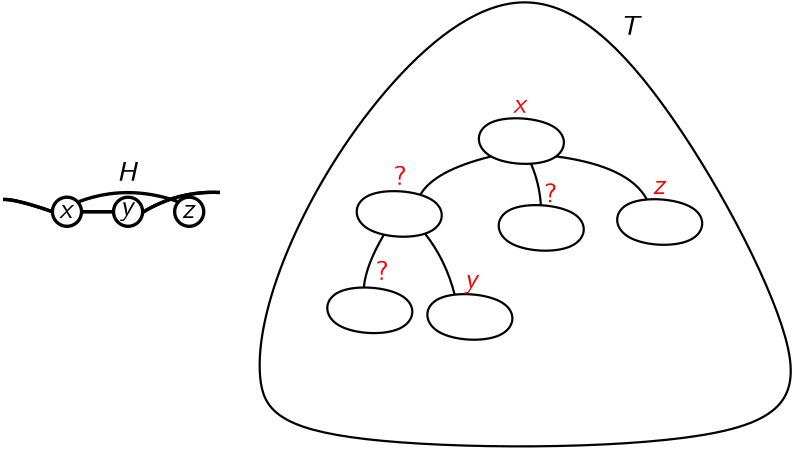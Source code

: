 <?xml version="1.0"?>
<!DOCTYPE ipe SYSTEM "ipe.dtd">
<ipe version="70218" creator="Ipe 7.2.24">
<info created="D:20211118125959" modified="D:20211118161543"/>
<preamble>\usepackage{sfmath}</preamble>
<ipestyle name="basic">
<symbol name="arrow/arc(spx)">
<path stroke="sym-stroke" fill="sym-stroke" pen="sym-pen">
0 0 m
-1 0.333 l
-1 -0.333 l
h
</path>
</symbol>
<symbol name="arrow/farc(spx)">
<path stroke="sym-stroke" fill="white" pen="sym-pen">
0 0 m
-1 0.333 l
-1 -0.333 l
h
</path>
</symbol>
<symbol name="arrow/ptarc(spx)">
<path stroke="sym-stroke" fill="sym-stroke" pen="sym-pen">
0 0 m
-1 0.333 l
-0.8 0 l
-1 -0.333 l
h
</path>
</symbol>
<symbol name="arrow/fptarc(spx)">
<path stroke="sym-stroke" fill="white" pen="sym-pen">
0 0 m
-1 0.333 l
-0.8 0 l
-1 -0.333 l
h
</path>
</symbol>
<symbol name="mark/circle(sx)" transformations="translations">
<path fill="sym-stroke">
0.6 0 0 0.6 0 0 e
0.4 0 0 0.4 0 0 e
</path>
</symbol>
<symbol name="mark/disk(sx)" transformations="translations">
<path fill="sym-stroke">
0.6 0 0 0.6 0 0 e
</path>
</symbol>
<symbol name="mark/fdisk(sfx)" transformations="translations">
<group>
<path fill="sym-fill">
0.5 0 0 0.5 0 0 e
</path>
<path fill="sym-stroke" fillrule="eofill">
0.6 0 0 0.6 0 0 e
0.4 0 0 0.4 0 0 e
</path>
</group>
</symbol>
<symbol name="mark/box(sx)" transformations="translations">
<path fill="sym-stroke" fillrule="eofill">
-0.6 -0.6 m
0.6 -0.6 l
0.6 0.6 l
-0.6 0.6 l
h
-0.4 -0.4 m
0.4 -0.4 l
0.4 0.4 l
-0.4 0.4 l
h
</path>
</symbol>
<symbol name="mark/square(sx)" transformations="translations">
<path fill="sym-stroke">
-0.6 -0.6 m
0.6 -0.6 l
0.6 0.6 l
-0.6 0.6 l
h
</path>
</symbol>
<symbol name="mark/fsquare(sfx)" transformations="translations">
<group>
<path fill="sym-fill">
-0.5 -0.5 m
0.5 -0.5 l
0.5 0.5 l
-0.5 0.5 l
h
</path>
<path fill="sym-stroke" fillrule="eofill">
-0.6 -0.6 m
0.6 -0.6 l
0.6 0.6 l
-0.6 0.6 l
h
-0.4 -0.4 m
0.4 -0.4 l
0.4 0.4 l
-0.4 0.4 l
h
</path>
</group>
</symbol>
<symbol name="mark/cross(sx)" transformations="translations">
<group>
<path fill="sym-stroke">
-0.43 -0.57 m
0.57 0.43 l
0.43 0.57 l
-0.57 -0.43 l
h
</path>
<path fill="sym-stroke">
-0.43 0.57 m
0.57 -0.43 l
0.43 -0.57 l
-0.57 0.43 l
h
</path>
</group>
</symbol>
<symbol name="arrow/fnormal(spx)">
<path stroke="sym-stroke" fill="white" pen="sym-pen">
0 0 m
-1 0.333 l
-1 -0.333 l
h
</path>
</symbol>
<symbol name="arrow/pointed(spx)">
<path stroke="sym-stroke" fill="sym-stroke" pen="sym-pen">
0 0 m
-1 0.333 l
-0.8 0 l
-1 -0.333 l
h
</path>
</symbol>
<symbol name="arrow/fpointed(spx)">
<path stroke="sym-stroke" fill="white" pen="sym-pen">
0 0 m
-1 0.333 l
-0.8 0 l
-1 -0.333 l
h
</path>
</symbol>
<symbol name="arrow/linear(spx)">
<path stroke="sym-stroke" pen="sym-pen">
-1 0.333 m
0 0 l
-1 -0.333 l
</path>
</symbol>
<symbol name="arrow/fdouble(spx)">
<path stroke="sym-stroke" fill="white" pen="sym-pen">
0 0 m
-1 0.333 l
-1 -0.333 l
h
-1 0 m
-2 0.333 l
-2 -0.333 l
h
</path>
</symbol>
<symbol name="arrow/double(spx)">
<path stroke="sym-stroke" fill="sym-stroke" pen="sym-pen">
0 0 m
-1 0.333 l
-1 -0.333 l
h
-1 0 m
-2 0.333 l
-2 -0.333 l
h
</path>
</symbol>
<symbol name="arrow/mid-normal(spx)">
<path stroke="sym-stroke" fill="sym-stroke" pen="sym-pen">
0.5 0 m
-0.5 0.333 l
-0.5 -0.333 l
h
</path>
</symbol>
<symbol name="arrow/mid-fnormal(spx)">
<path stroke="sym-stroke" fill="white" pen="sym-pen">
0.5 0 m
-0.5 0.333 l
-0.5 -0.333 l
h
</path>
</symbol>
<symbol name="arrow/mid-pointed(spx)">
<path stroke="sym-stroke" fill="sym-stroke" pen="sym-pen">
0.5 0 m
-0.5 0.333 l
-0.3 0 l
-0.5 -0.333 l
h
</path>
</symbol>
<symbol name="arrow/mid-fpointed(spx)">
<path stroke="sym-stroke" fill="white" pen="sym-pen">
0.5 0 m
-0.5 0.333 l
-0.3 0 l
-0.5 -0.333 l
h
</path>
</symbol>
<symbol name="arrow/mid-double(spx)">
<path stroke="sym-stroke" fill="sym-stroke" pen="sym-pen">
1 0 m
0 0.333 l
0 -0.333 l
h
0 0 m
-1 0.333 l
-1 -0.333 l
h
</path>
</symbol>
<symbol name="arrow/mid-fdouble(spx)">
<path stroke="sym-stroke" fill="white" pen="sym-pen">
1 0 m
0 0.333 l
0 -0.333 l
h
0 0 m
-1 0.333 l
-1 -0.333 l
h
</path>
</symbol>
<anglesize name="22.5 deg" value="22.5"/>
<anglesize name="30 deg" value="30"/>
<anglesize name="45 deg" value="45"/>
<anglesize name="60 deg" value="60"/>
<anglesize name="90 deg" value="90"/>
<arrowsize name="large" value="10"/>
<arrowsize name="small" value="5"/>
<arrowsize name="tiny" value="3"/>
<color name="blue" value="0 0 1"/>
<color name="brown" value="0.647 0.165 0.165"/>
<color name="darkblue" value="0 0 0.545"/>
<color name="darkcyan" value="0 0.545 0.545"/>
<color name="darkgray" value="0.663"/>
<color name="darkgreen" value="0 0.392 0"/>
<color name="darkmagenta" value="0.545 0 0.545"/>
<color name="darkorange" value="1 0.549 0"/>
<color name="darkred" value="0.545 0 0"/>
<color name="gold" value="1 0.843 0"/>
<color name="gray" value="0.745"/>
<color name="green" value="0 1 0"/>
<color name="lightblue" value="0.678 0.847 0.902"/>
<color name="lightcyan" value="0.878 1 1"/>
<color name="lightgray" value="0.827"/>
<color name="lightgreen" value="0.565 0.933 0.565"/>
<color name="lightyellow" value="1 1 0.878"/>
<color name="navy" value="0 0 0.502"/>
<color name="orange" value="1 0.647 0"/>
<color name="pink" value="1 0.753 0.796"/>
<color name="purple" value="0.627 0.125 0.941"/>
<color name="red" value="1 0 0"/>
<color name="seagreen" value="0.18 0.545 0.341"/>
<color name="turquoise" value="0.251 0.878 0.816"/>
<color name="violet" value="0.933 0.51 0.933"/>
<color name="yellow" value="1 1 0"/>
<dashstyle name="dash dot dotted" value="[4 2 1 2 1 2] 0"/>
<dashstyle name="dash dotted" value="[4 2 1 2] 0"/>
<dashstyle name="dashed" value="[4] 0"/>
<dashstyle name="dotted" value="[1 3] 0"/>
<gridsize name="10 pts (~3.5 mm)" value="10"/>
<gridsize name="14 pts (~5 mm)" value="14"/>
<gridsize name="16 pts (~6 mm)" value="16"/>
<gridsize name="20 pts (~7 mm)" value="20"/>
<gridsize name="28 pts (~10 mm)" value="28"/>
<gridsize name="32 pts (~12 mm)" value="32"/>
<gridsize name="4 pts" value="4"/>
<gridsize name="56 pts (~20 mm)" value="56"/>
<gridsize name="8 pts (~3 mm)" value="8"/>
<opacity name="10%" value="0.1"/>
<opacity name="30%" value="0.3"/>
<opacity name="50%" value="0.5"/>
<opacity name="75%" value="0.75"/>
<pen name="fat" value="1.2"/>
<pen name="heavier" value="0.8"/>
<pen name="ultrafat" value="2"/>
<symbolsize name="large" value="5"/>
<symbolsize name="small" value="2"/>
<symbolsize name="tiny" value="1.1"/>
<textsize name="Huge" value="\Huge"/>
<textsize name="LARGE" value="\LARGE"/>
<textsize name="Large" value="\Large"/>
<textsize name="footnote" value="\footnotesize"/>
<textsize name="huge" value="\huge"/>
<textsize name="large" value="\large"/>
<textsize name="small" value="\small"/>
<textsize name="tiny" value="\tiny"/>
<textstyle name="center" begin="\begin{center}" end="\end{center}"/>
<textstyle name="item" begin="\begin{itemize}\item{}" end="\end{itemize}"/>
<textstyle name="itemize" begin="\begin{itemize}" end="\end{itemize}"/>
<tiling name="falling" angle="-60" step="4" width="1"/>
<tiling name="rising" angle="30" step="4" width="1"/>
</ipestyle>
<page>
<layer name="alpha"/>
<layer name="walk"/>
<layer name="into_T"/>
<layer name="bags1"/>
<layer name="bags2"/>
<view layers="alpha" active="alpha"/>
<view layers="alpha bags1" active="bags1"/>
<view layers="alpha bags2" active="bags2"/>
<path layer="into_T" matrix="1 0 0 1 -18.5416 -63.3075" fill="orange">
278.043 570.338
277.778 552.326
310.359 550.472
312.213 567.954 u
</path>
<path stroke="black" fill="orange" pen="heavier">
278.043 570.338
277.778 552.326
310.359 550.472
312.213 567.954 u
</path>
<path layer="alpha" stroke="black" pen="heavier">
278.043 570.338
277.778 552.326
310.359 550.472
312.213 567.954 u
</path>
<text layer="bags1" matrix="1 0 0 1 0 1" transformations="translations" pos="293.936 560.008" stroke="black" type="label" width="5.507" height="4.428" depth="0" halign="center" valign="center" style="math">x</text>
<path layer="alpha" matrix="1 0 0 1 -43.9706 -26.2235" stroke="black" pen="heavier">
278.043 570.338
277.778 552.326
310.359 550.472
312.213 567.954 u
</path>
<text layer="bags1" matrix="1 0 0 1 -43.9706 -25.2235" transformations="translations" pos="293.936 560.008" stroke="black" type="label" width="4.705" height="6.918" depth="0" halign="center" valign="center" style="math">?</text>
<path layer="alpha" matrix="1 0 0 1 -54.566 -60.9235" stroke="black" pen="heavier">
278.043 570.338
277.778 552.326
310.359 550.472
312.213 567.954 u
</path>
<text layer="bags1" matrix="1 0 0 1 -54.566 -59.9235" transformations="translations" pos="293.936 560.008" stroke="black" type="label" width="4.705" height="6.918" depth="0" halign="center" valign="center" style="math">?</text>
<path layer="alpha" matrix="1 0 0 1 7.15232 -31.2564" stroke="black" pen="heavier">
278.043 570.338
277.778 552.326
310.359 550.472
312.213 567.954 u
</path>
<text layer="bags1" matrix="1 0 0 1 7.15232 -30.2564" transformations="translations" pos="293.936 560.008" stroke="black" type="label" width="4.705" height="6.918" depth="0" halign="center" valign="center" style="math">?</text>
<path layer="alpha" matrix="1 0 0 1 49.7989 -29.1373" stroke="black" pen="heavier">
278.043 570.338
277.778 552.326
310.359 550.472
312.213 567.954 u
</path>
<text layer="bags1" matrix="1 0 0 1 49.7989 -28.1373" transformations="translations" pos="293.936 560.008" stroke="black" type="label" width="5.203" height="4.428" depth="0" halign="center" valign="center" style="math">z</text>
<path layer="alpha" stroke="black" pen="heavier">
283.702 554.756 m
263.21 549.677
258.215 540.942 c
</path>
<path stroke="black" pen="heavier">
298.078 552.138 m
301.088 545.174
301.643 537.185 c
</path>
<path stroke="black" pen="heavier">
307.096 554.772 m
333.404 551.266
339.787 539.245 c
</path>
<path stroke="black" pen="heavier">
245.118 526.601 m
238.575 515.507
237.896 507.565 c
</path>
<path matrix="1 0 0 1 -18.5416 -63.3075" stroke="black" pen="heavier">
278.043 570.338
277.778 552.326
310.359 550.472
312.213 567.954 u
</path>
<text layer="bags1" matrix="1 0 0 1 -18.5416 -62.3075" transformations="translations" pos="293.936 560.008" stroke="black" type="label" width="5.673" height="4.435" depth="1.93" halign="center" valign="center" style="math">y</text>
<path layer="alpha" stroke="black" pen="heavier">
259.933 526.952 m
267.448 517.361
270.59 504.991 c
</path>
<text matrix="1 0 0 1 25 6" transformations="translations" pos="269.302 564.511" stroke="red" type="label" width="5.507" height="4.428" depth="0" halign="center" valign="baseline" style="math">x</text>
<path stroke="black" pen="heavier">
291.817 622.653
240.165 577.358
206.259 518.288
196.194 471.139
212.352 449.418
386.381 449.153
400.95 480.674
339.761 591.397 u
</path>
<text matrix="1 0 0 1 -2 0" transformations="translations" pos="332.08 598.548" stroke="black" type="label" width="8.112" height="6.918" depth="0" valign="baseline" style="math">T</text>
<text matrix="1 0 0 1 75.2237 -23.3095" transformations="translations" pos="269.302 564.511" stroke="red" type="label" width="5.203" height="4.428" depth="0" halign="center" valign="baseline" style="math">z</text>
<text matrix="1 0 0 1 7.62576 -57.015" transformations="translations" pos="269.302 564.511" stroke="red" type="label" width="5.673" height="4.435" depth="1.93" halign="center" valign="baseline" style="math">y</text>
<path layer="walk" stroke="darkorange" pen="ultrafat">
137.836 559.497 m
141.744 545.937 l
</path>
<path layer="into_T" matrix="1 0 0 1 -18.5416 -63.3075" stroke="black" pen="heavier">
278.043 570.338
277.778 552.326
310.359 550.472
312.213 567.954 u
</path>
<path layer="walk" stroke="darkorange" fill="orange" pen="ultrafat">
148.202 541.627 m
159.076 546.236 l
</path>
<path stroke="darkorange" fill="orange" pen="ultrafat">
168.494 549.163 m
184.844 544.475 l
</path>
<text layer="bags2" matrix="1 0 0 1 0.00008363 0.999914" transformations="translations" pos="293.936 560.008" stroke="black" type="label" width="5.507" height="4.428" depth="0" halign="center" valign="center" style="math">x</text>
<text matrix="1 0 0 1 -43.9705 -25.2236" transformations="translations" pos="293.936 560.008" stroke="black" type="label" width="14.64" height="6.924" depth="1.24" halign="center" valign="center" style="math">?,x</text>
<text matrix="1 0 0 1 -54.5659 -59.9236" transformations="translations" pos="293.936 560.008" stroke="black" type="label" width="4.705" height="6.918" depth="0" halign="center" valign="center" style="math">?</text>
<text matrix="1 0 0 1 7.1524 -30.2565" transformations="translations" pos="293.936 560.008" stroke="black" type="label" width="4.705" height="6.918" depth="0" halign="center" valign="center" style="math">?</text>
<text matrix="1 0 0 1 49.799 -28.1374" transformations="translations" pos="293.936 560.008" stroke="black" type="label" width="15.138" height="4.433" depth="1.24" halign="center" valign="center" style="math">z,x</text>
<text matrix="1 0 0 1 -18.5415 -62.3076" transformations="translations" pos="293.936 560.008" stroke="black" type="label" width="15.609" height="4.435" depth="1.93" halign="center" valign="center" style="math">y,x</text>
<text layer="alpha" matrix="1 0 0 1 -24.8672 -54.127" transformations="translations" pos="269.302 564.511" stroke="red" type="label" width="4.705" height="6.918" depth="0" halign="center" valign="baseline" style="math">?</text>
<text matrix="1 0 0 1 -18.3691 -19.9497" transformations="translations" pos="269.302 564.511" stroke="red" type="label" width="4.705" height="6.918" depth="0" halign="center" valign="baseline" style="math">?</text>
<text matrix="1 0 0 1 35.785 -26.2075" transformations="translations" pos="269.302 564.511" stroke="red" type="label" width="4.705" height="6.918" depth="0" halign="center" valign="baseline" style="math">?</text>
<text matrix="1 0 0 1 -3.91405 -10.2825" transformations="translations" pos="134.93 545.132" stroke="black" type="label" width="5.507" height="4.428" depth="0" halign="center" valign="center" style="math">x</text>
<text matrix="1 0 0 1 18.0859 -10.2825" transformations="translations" pos="134.93 545.132" stroke="black" type="label" width="5.673" height="4.435" depth="1.93" halign="center" valign="center" style="math">y</text>
<text matrix="1 0 0 1 40.0859 -10.2825" transformations="translations" pos="134.93 545.132" stroke="black" type="label" width="5.203" height="4.428" depth="0" halign="center" valign="center" style="math">z</text>
<path matrix="1 0 0 1 -5 -94" stroke="black" pen="fat">
141.26 628.849 m
152.772 628.849 l
</path>
<text matrix="1 0 0 1 -7 -94" transformations="translations" pos="160 640" stroke="black" type="label" width="7.863" height="6.918" depth="0" halign="center" valign="baseline" style="math">H</text>
<path matrix="1 0 0 1 -5 -53.2804" stroke="black" pen="fat">
140.414 591.81 m
157.658 598.195
175.722 591.86 c
</path>
<path matrix="1 0 0 1 -5 -40" stroke="black" pen="fat">
130.772 574.849 m
117.653 579.444
113.011 579.278 c
</path>
<path matrix="1 0 0 1 -5 -40.16" stroke="black" pen="fat">
163.26 574.787 m
176.079 582.628
191.081 581.94 c
</path>
<path matrix="1 0 0 1 -5 -94" stroke="black" pen="fat">
141.26 628.849 m
152.772 628.849 l
</path>
<path matrix="1 0 0 1 -5 -40" stroke="black" pen="fat">
130.772 574.849 m
117.653 579.444
113.011 579.278 c
</path>
<path matrix="1 0 0 1 -5 -40.16" stroke="black" pen="fat">
163.26 574.787 m
176.079 582.628
191.081 581.94 c
</path>
<path matrix="1 0 0 1 -11.741 -18.4318" stroke="black" pen="fat">
5.24427 0 0 5.24427 142.757 553.281 e
</path>
<path matrix="1 0 0 1 10.259 -18.4318" stroke="black" pen="fat">
5.24427 0 0 5.24427 142.757 553.281 e
</path>
<path matrix="1 0 0 1 32.259 -18.4318" stroke="black" pen="fat">
5.24427 0 0 5.24427 142.757 553.281 e
</path>
</page>
</ipe>
